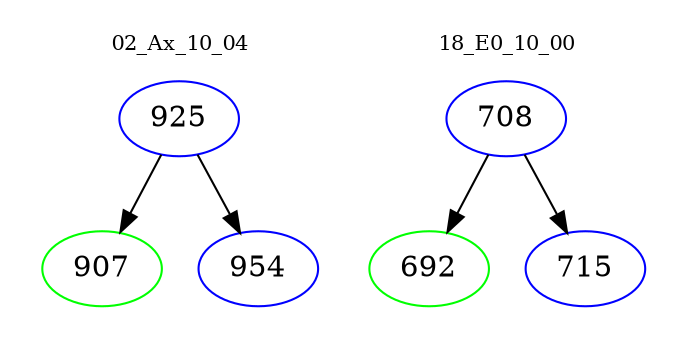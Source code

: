 digraph{
subgraph cluster_0 {
color = white
label = "02_Ax_10_04";
fontsize=10;
T0_925 [label="925", color="blue"]
T0_925 -> T0_907 [color="black"]
T0_907 [label="907", color="green"]
T0_925 -> T0_954 [color="black"]
T0_954 [label="954", color="blue"]
}
subgraph cluster_1 {
color = white
label = "18_E0_10_00";
fontsize=10;
T1_708 [label="708", color="blue"]
T1_708 -> T1_692 [color="black"]
T1_692 [label="692", color="green"]
T1_708 -> T1_715 [color="black"]
T1_715 [label="715", color="blue"]
}
}
